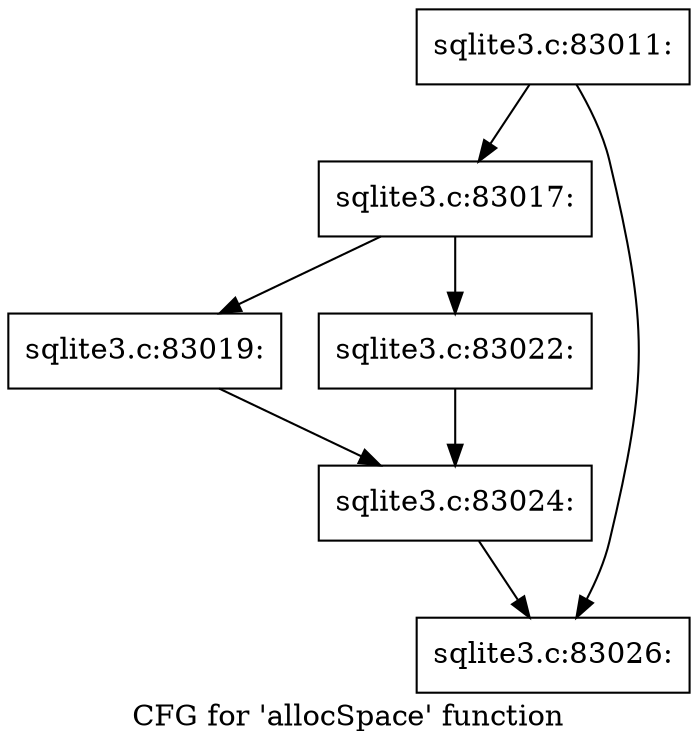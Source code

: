 digraph "CFG for 'allocSpace' function" {
	label="CFG for 'allocSpace' function";

	Node0x55c0f862c140 [shape=record,label="{sqlite3.c:83011:}"];
	Node0x55c0f862c140 -> Node0x55c0f862d5c0;
	Node0x55c0f862c140 -> Node0x55c0f862d610;
	Node0x55c0f862d5c0 [shape=record,label="{sqlite3.c:83017:}"];
	Node0x55c0f862d5c0 -> Node0x55c0f862dad0;
	Node0x55c0f862d5c0 -> Node0x55c0f862db70;
	Node0x55c0f862dad0 [shape=record,label="{sqlite3.c:83019:}"];
	Node0x55c0f862dad0 -> Node0x55c0f862db20;
	Node0x55c0f862db70 [shape=record,label="{sqlite3.c:83022:}"];
	Node0x55c0f862db70 -> Node0x55c0f862db20;
	Node0x55c0f862db20 [shape=record,label="{sqlite3.c:83024:}"];
	Node0x55c0f862db20 -> Node0x55c0f862d610;
	Node0x55c0f862d610 [shape=record,label="{sqlite3.c:83026:}"];
}
